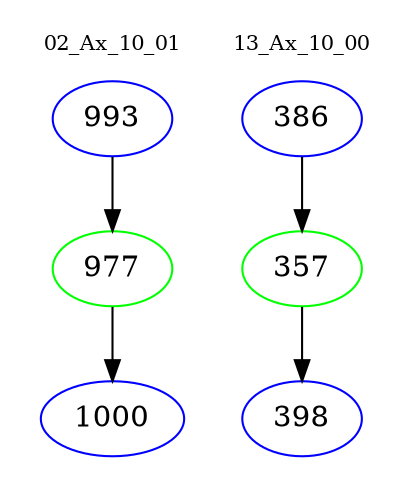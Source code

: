 digraph{
subgraph cluster_0 {
color = white
label = "02_Ax_10_01";
fontsize=10;
T0_993 [label="993", color="blue"]
T0_993 -> T0_977 [color="black"]
T0_977 [label="977", color="green"]
T0_977 -> T0_1000 [color="black"]
T0_1000 [label="1000", color="blue"]
}
subgraph cluster_1 {
color = white
label = "13_Ax_10_00";
fontsize=10;
T1_386 [label="386", color="blue"]
T1_386 -> T1_357 [color="black"]
T1_357 [label="357", color="green"]
T1_357 -> T1_398 [color="black"]
T1_398 [label="398", color="blue"]
}
}
